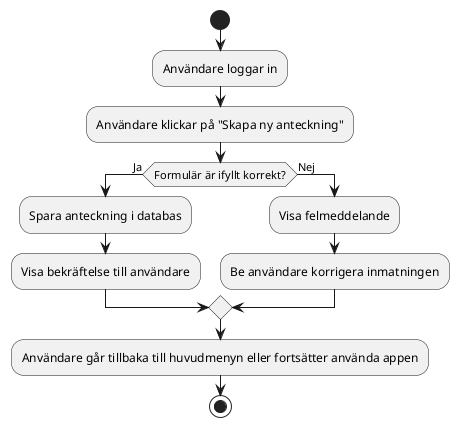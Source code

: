 @startuml aktivitetsdiagram
start

:Användare loggar in;
:Användare klickar på "Skapa ny anteckning";

if (Formulär är ifyllt korrekt?) then (Ja)
    :Spara anteckning i databas;
    :Visa bekräftelse till användare;
else (Nej)
    :Visa felmeddelande;
    :Be användare korrigera inmatningen;
endif

:Användare går tillbaka till huvudmenyn eller fortsätter använda appen;

stop
@enduml

